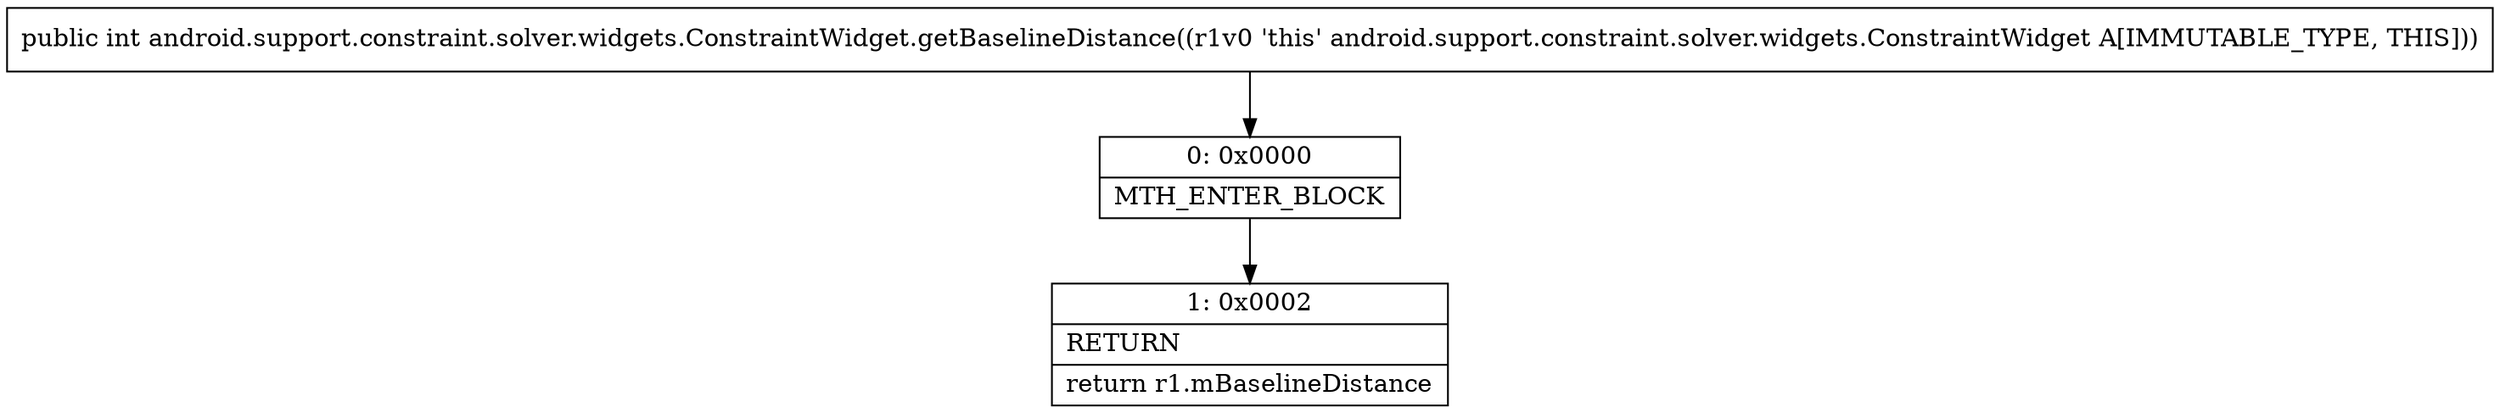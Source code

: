 digraph "CFG forandroid.support.constraint.solver.widgets.ConstraintWidget.getBaselineDistance()I" {
Node_0 [shape=record,label="{0\:\ 0x0000|MTH_ENTER_BLOCK\l}"];
Node_1 [shape=record,label="{1\:\ 0x0002|RETURN\l|return r1.mBaselineDistance\l}"];
MethodNode[shape=record,label="{public int android.support.constraint.solver.widgets.ConstraintWidget.getBaselineDistance((r1v0 'this' android.support.constraint.solver.widgets.ConstraintWidget A[IMMUTABLE_TYPE, THIS])) }"];
MethodNode -> Node_0;
Node_0 -> Node_1;
}


